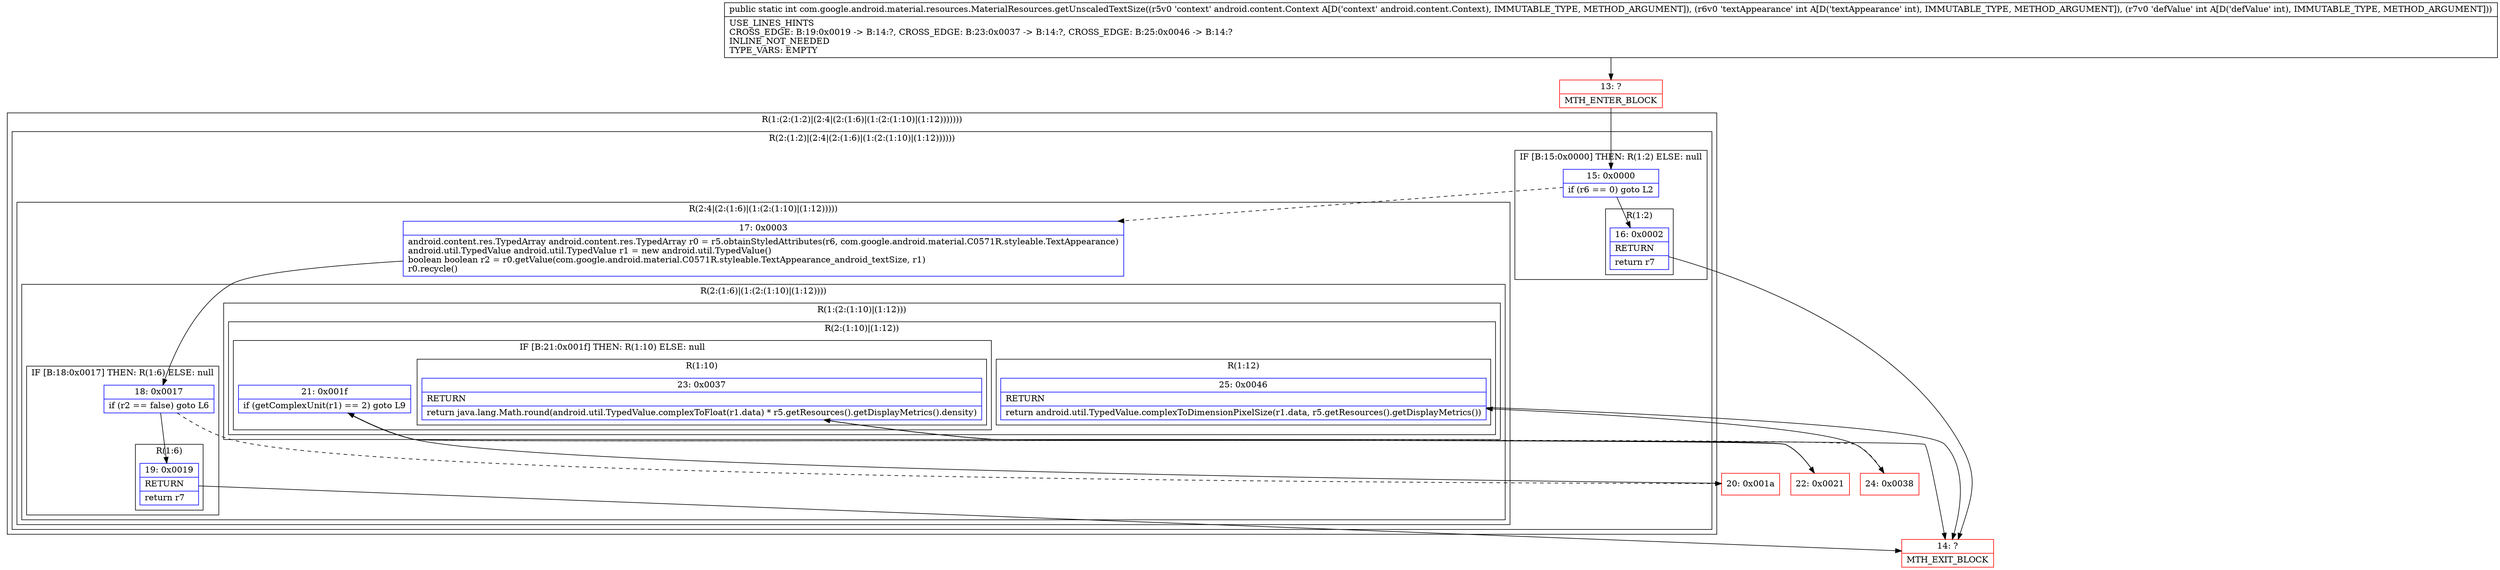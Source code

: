 digraph "CFG forcom.google.android.material.resources.MaterialResources.getUnscaledTextSize(Landroid\/content\/Context;II)I" {
subgraph cluster_Region_1732452260 {
label = "R(1:(2:(1:2)|(2:4|(2:(1:6)|(1:(2:(1:10)|(1:12)))))))";
node [shape=record,color=blue];
subgraph cluster_Region_1967466939 {
label = "R(2:(1:2)|(2:4|(2:(1:6)|(1:(2:(1:10)|(1:12))))))";
node [shape=record,color=blue];
subgraph cluster_IfRegion_1828480711 {
label = "IF [B:15:0x0000] THEN: R(1:2) ELSE: null";
node [shape=record,color=blue];
Node_15 [shape=record,label="{15\:\ 0x0000|if (r6 == 0) goto L2\l}"];
subgraph cluster_Region_513202017 {
label = "R(1:2)";
node [shape=record,color=blue];
Node_16 [shape=record,label="{16\:\ 0x0002|RETURN\l|return r7\l}"];
}
}
subgraph cluster_Region_1020619490 {
label = "R(2:4|(2:(1:6)|(1:(2:(1:10)|(1:12)))))";
node [shape=record,color=blue];
Node_17 [shape=record,label="{17\:\ 0x0003|android.content.res.TypedArray android.content.res.TypedArray r0 = r5.obtainStyledAttributes(r6, com.google.android.material.C0571R.styleable.TextAppearance)\landroid.util.TypedValue android.util.TypedValue r1 = new android.util.TypedValue()\lboolean boolean r2 = r0.getValue(com.google.android.material.C0571R.styleable.TextAppearance_android_textSize, r1)\lr0.recycle()\l}"];
subgraph cluster_Region_1633109288 {
label = "R(2:(1:6)|(1:(2:(1:10)|(1:12))))";
node [shape=record,color=blue];
subgraph cluster_IfRegion_1483083380 {
label = "IF [B:18:0x0017] THEN: R(1:6) ELSE: null";
node [shape=record,color=blue];
Node_18 [shape=record,label="{18\:\ 0x0017|if (r2 == false) goto L6\l}"];
subgraph cluster_Region_1032036424 {
label = "R(1:6)";
node [shape=record,color=blue];
Node_19 [shape=record,label="{19\:\ 0x0019|RETURN\l|return r7\l}"];
}
}
subgraph cluster_Region_851850081 {
label = "R(1:(2:(1:10)|(1:12)))";
node [shape=record,color=blue];
subgraph cluster_Region_449042311 {
label = "R(2:(1:10)|(1:12))";
node [shape=record,color=blue];
subgraph cluster_IfRegion_252407680 {
label = "IF [B:21:0x001f] THEN: R(1:10) ELSE: null";
node [shape=record,color=blue];
Node_21 [shape=record,label="{21\:\ 0x001f|if (getComplexUnit(r1) == 2) goto L9\l}"];
subgraph cluster_Region_664312135 {
label = "R(1:10)";
node [shape=record,color=blue];
Node_23 [shape=record,label="{23\:\ 0x0037|RETURN\l|return java.lang.Math.round(android.util.TypedValue.complexToFloat(r1.data) * r5.getResources().getDisplayMetrics().density)\l}"];
}
}
subgraph cluster_Region_1341390610 {
label = "R(1:12)";
node [shape=record,color=blue];
Node_25 [shape=record,label="{25\:\ 0x0046|RETURN\l|return android.util.TypedValue.complexToDimensionPixelSize(r1.data, r5.getResources().getDisplayMetrics())\l}"];
}
}
}
}
}
}
}
Node_13 [shape=record,color=red,label="{13\:\ ?|MTH_ENTER_BLOCK\l}"];
Node_14 [shape=record,color=red,label="{14\:\ ?|MTH_EXIT_BLOCK\l}"];
Node_20 [shape=record,color=red,label="{20\:\ 0x001a}"];
Node_22 [shape=record,color=red,label="{22\:\ 0x0021}"];
Node_24 [shape=record,color=red,label="{24\:\ 0x0038}"];
MethodNode[shape=record,label="{public static int com.google.android.material.resources.MaterialResources.getUnscaledTextSize((r5v0 'context' android.content.Context A[D('context' android.content.Context), IMMUTABLE_TYPE, METHOD_ARGUMENT]), (r6v0 'textAppearance' int A[D('textAppearance' int), IMMUTABLE_TYPE, METHOD_ARGUMENT]), (r7v0 'defValue' int A[D('defValue' int), IMMUTABLE_TYPE, METHOD_ARGUMENT]))  | USE_LINES_HINTS\lCROSS_EDGE: B:19:0x0019 \-\> B:14:?, CROSS_EDGE: B:23:0x0037 \-\> B:14:?, CROSS_EDGE: B:25:0x0046 \-\> B:14:?\lINLINE_NOT_NEEDED\lTYPE_VARS: EMPTY\l}"];
MethodNode -> Node_13;Node_15 -> Node_16;
Node_15 -> Node_17[style=dashed];
Node_16 -> Node_14;
Node_17 -> Node_18;
Node_18 -> Node_19;
Node_18 -> Node_20[style=dashed];
Node_19 -> Node_14;
Node_21 -> Node_22;
Node_21 -> Node_24[style=dashed];
Node_23 -> Node_14;
Node_25 -> Node_14;
Node_13 -> Node_15;
Node_20 -> Node_21;
Node_22 -> Node_23;
Node_24 -> Node_25;
}

